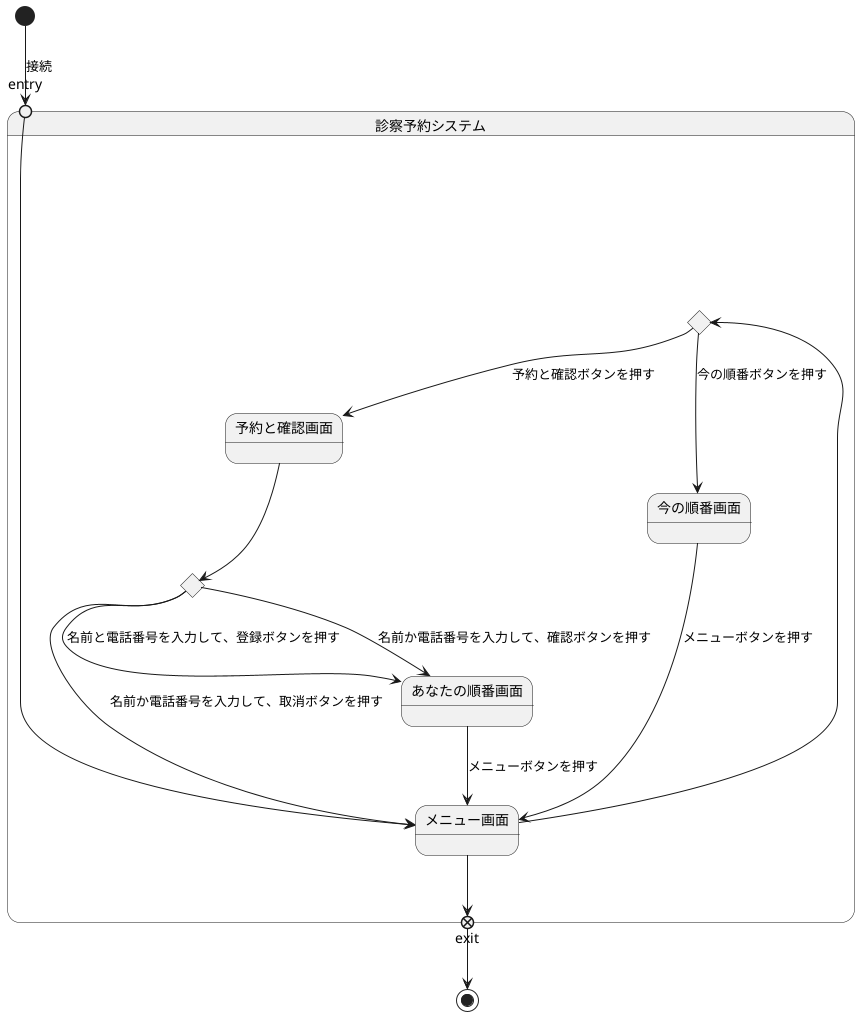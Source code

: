 @startuml  
state 診察予約システム{
state entry <<entryPoint>>
state exit <<exitPoint>>
state c <<choice>>
state c2 <<choice>>
entry --> メニュー画面
メニュー画面 --> c
c --> 予約と確認画面 :予約と確認ボタンを押す
c --> 今の順番画面 :今の順番ボタンを押す
予約と確認画面 --> c2
c2 --> あなたの順番画面 :名前と電話番号を入力して、登録ボタンを押す
c2 --> あなたの順番画面 :名前か電話番号を入力して、確認ボタンを押す
c2 --> メニュー画面 :名前か電話番号を入力して、取消ボタンを押す
今の順番画面 --> メニュー画面 :メニューボタンを押す
あなたの順番画面 --> メニュー画面 :メニューボタンを押す
メニュー画面 --> exit
}
[*] --> entry :接続
exit --> [*]
@enduml